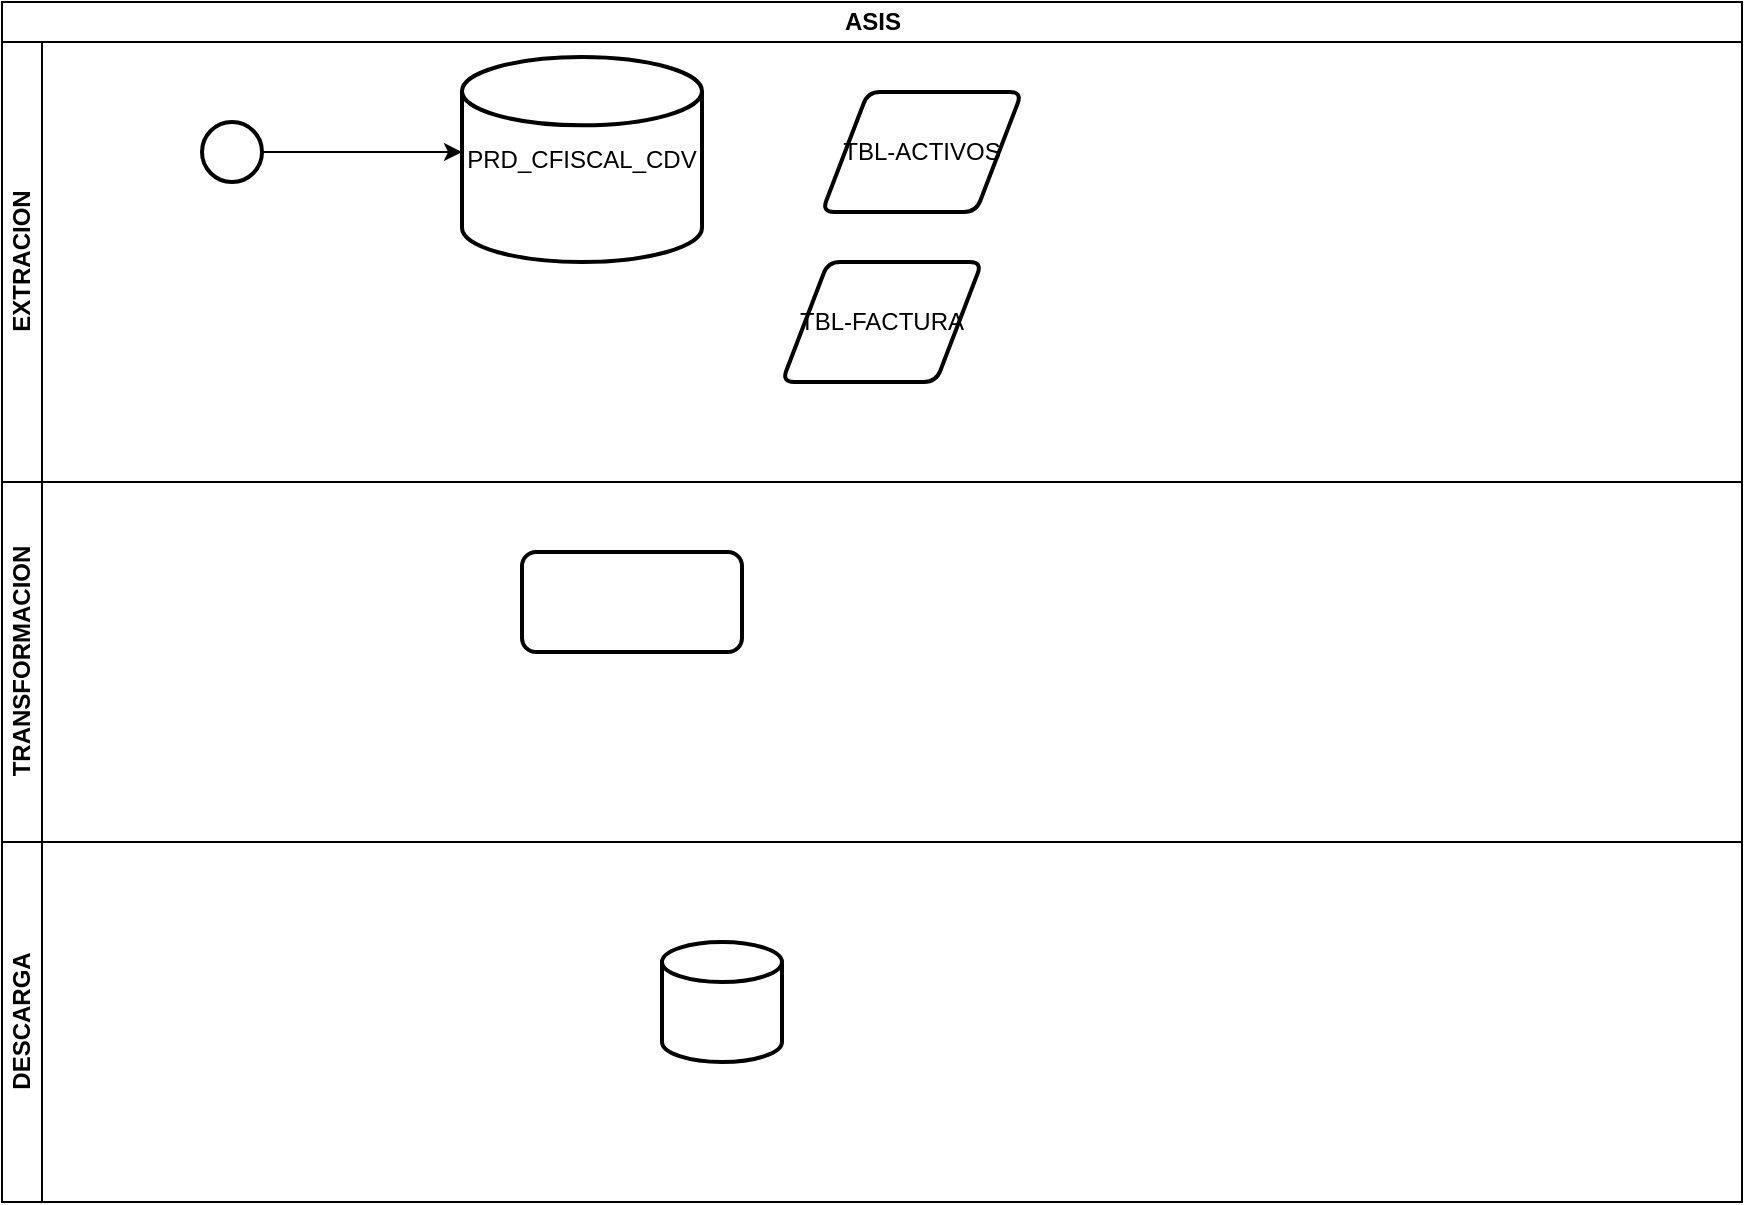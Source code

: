 <mxfile version="23.1.1" type="github">
  <diagram name="Página-1" id="mMtfup4WZqE7pRhy31zm">
    <mxGraphModel dx="2117" dy="1699" grid="1" gridSize="10" guides="1" tooltips="1" connect="1" arrows="1" fold="1" page="1" pageScale="1" pageWidth="827" pageHeight="1169" math="0" shadow="0">
      <root>
        <mxCell id="0" />
        <mxCell id="1" parent="0" />
        <mxCell id="1--nxBi8rw1qsYLe53P2-4" value="ASIS" style="swimlane;childLayout=stackLayout;resizeParent=1;resizeParentMax=0;horizontal=1;startSize=20;horizontalStack=0;html=1;" vertex="1" parent="1">
          <mxGeometry x="-130" y="-90" width="870" height="600" as="geometry" />
        </mxCell>
        <mxCell id="1--nxBi8rw1qsYLe53P2-5" value="EXTRACION" style="swimlane;startSize=20;horizontal=0;html=1;" vertex="1" parent="1--nxBi8rw1qsYLe53P2-4">
          <mxGeometry y="20" width="870" height="220" as="geometry" />
        </mxCell>
        <mxCell id="1--nxBi8rw1qsYLe53P2-22" style="edgeStyle=orthogonalEdgeStyle;rounded=0;orthogonalLoop=1;jettySize=auto;html=1;" edge="1" parent="1--nxBi8rw1qsYLe53P2-5" source="1--nxBi8rw1qsYLe53P2-10">
          <mxGeometry relative="1" as="geometry">
            <mxPoint x="230" y="55" as="targetPoint" />
          </mxGeometry>
        </mxCell>
        <mxCell id="1--nxBi8rw1qsYLe53P2-10" value="" style="strokeWidth=2;html=1;shape=mxgraph.flowchart.start_2;whiteSpace=wrap;" vertex="1" parent="1--nxBi8rw1qsYLe53P2-5">
          <mxGeometry x="100" y="40" width="30" height="30" as="geometry" />
        </mxCell>
        <mxCell id="1--nxBi8rw1qsYLe53P2-28" value="PRD_CFISCAL_CDV" style="strokeWidth=2;html=1;shape=mxgraph.flowchart.database;whiteSpace=wrap;" vertex="1" parent="1--nxBi8rw1qsYLe53P2-5">
          <mxGeometry x="230" y="7.5" width="120" height="102.5" as="geometry" />
        </mxCell>
        <mxCell id="1--nxBi8rw1qsYLe53P2-30" value="TBL-ACTIVOS" style="shape=parallelogram;html=1;strokeWidth=2;perimeter=parallelogramPerimeter;whiteSpace=wrap;rounded=1;arcSize=12;size=0.23;" vertex="1" parent="1--nxBi8rw1qsYLe53P2-5">
          <mxGeometry x="410" y="25" width="100" height="60" as="geometry" />
        </mxCell>
        <mxCell id="1--nxBi8rw1qsYLe53P2-31" value="TBL-FACTURA" style="shape=parallelogram;html=1;strokeWidth=2;perimeter=parallelogramPerimeter;whiteSpace=wrap;rounded=1;arcSize=12;size=0.23;" vertex="1" parent="1--nxBi8rw1qsYLe53P2-5">
          <mxGeometry x="390" y="110" width="100" height="60" as="geometry" />
        </mxCell>
        <mxCell id="1--nxBi8rw1qsYLe53P2-6" value="TRANSFORMACION" style="swimlane;startSize=20;horizontal=0;html=1;" vertex="1" parent="1--nxBi8rw1qsYLe53P2-4">
          <mxGeometry y="240" width="870" height="180" as="geometry" />
        </mxCell>
        <mxCell id="1--nxBi8rw1qsYLe53P2-29" value="" style="rounded=1;whiteSpace=wrap;html=1;absoluteArcSize=1;arcSize=14;strokeWidth=2;" vertex="1" parent="1--nxBi8rw1qsYLe53P2-6">
          <mxGeometry x="260" y="35" width="110" height="50" as="geometry" />
        </mxCell>
        <mxCell id="1--nxBi8rw1qsYLe53P2-7" value="DESCARGA" style="swimlane;startSize=20;horizontal=0;html=1;" vertex="1" parent="1--nxBi8rw1qsYLe53P2-4">
          <mxGeometry y="420" width="870" height="180" as="geometry" />
        </mxCell>
        <mxCell id="1--nxBi8rw1qsYLe53P2-13" value="" style="strokeWidth=2;html=1;shape=mxgraph.flowchart.database;whiteSpace=wrap;" vertex="1" parent="1--nxBi8rw1qsYLe53P2-7">
          <mxGeometry x="330" y="50" width="60" height="60" as="geometry" />
        </mxCell>
      </root>
    </mxGraphModel>
  </diagram>
</mxfile>
